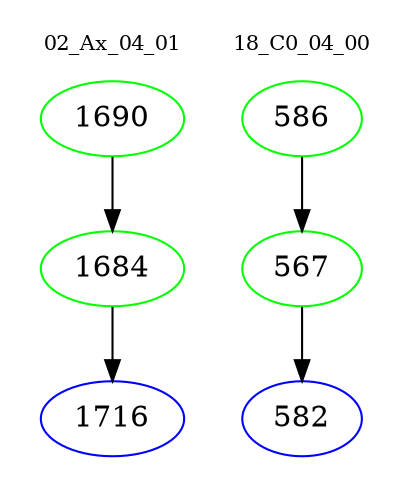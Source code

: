 digraph{
subgraph cluster_0 {
color = white
label = "02_Ax_04_01";
fontsize=10;
T0_1690 [label="1690", color="green"]
T0_1690 -> T0_1684 [color="black"]
T0_1684 [label="1684", color="green"]
T0_1684 -> T0_1716 [color="black"]
T0_1716 [label="1716", color="blue"]
}
subgraph cluster_1 {
color = white
label = "18_C0_04_00";
fontsize=10;
T1_586 [label="586", color="green"]
T1_586 -> T1_567 [color="black"]
T1_567 [label="567", color="green"]
T1_567 -> T1_582 [color="black"]
T1_582 [label="582", color="blue"]
}
}
